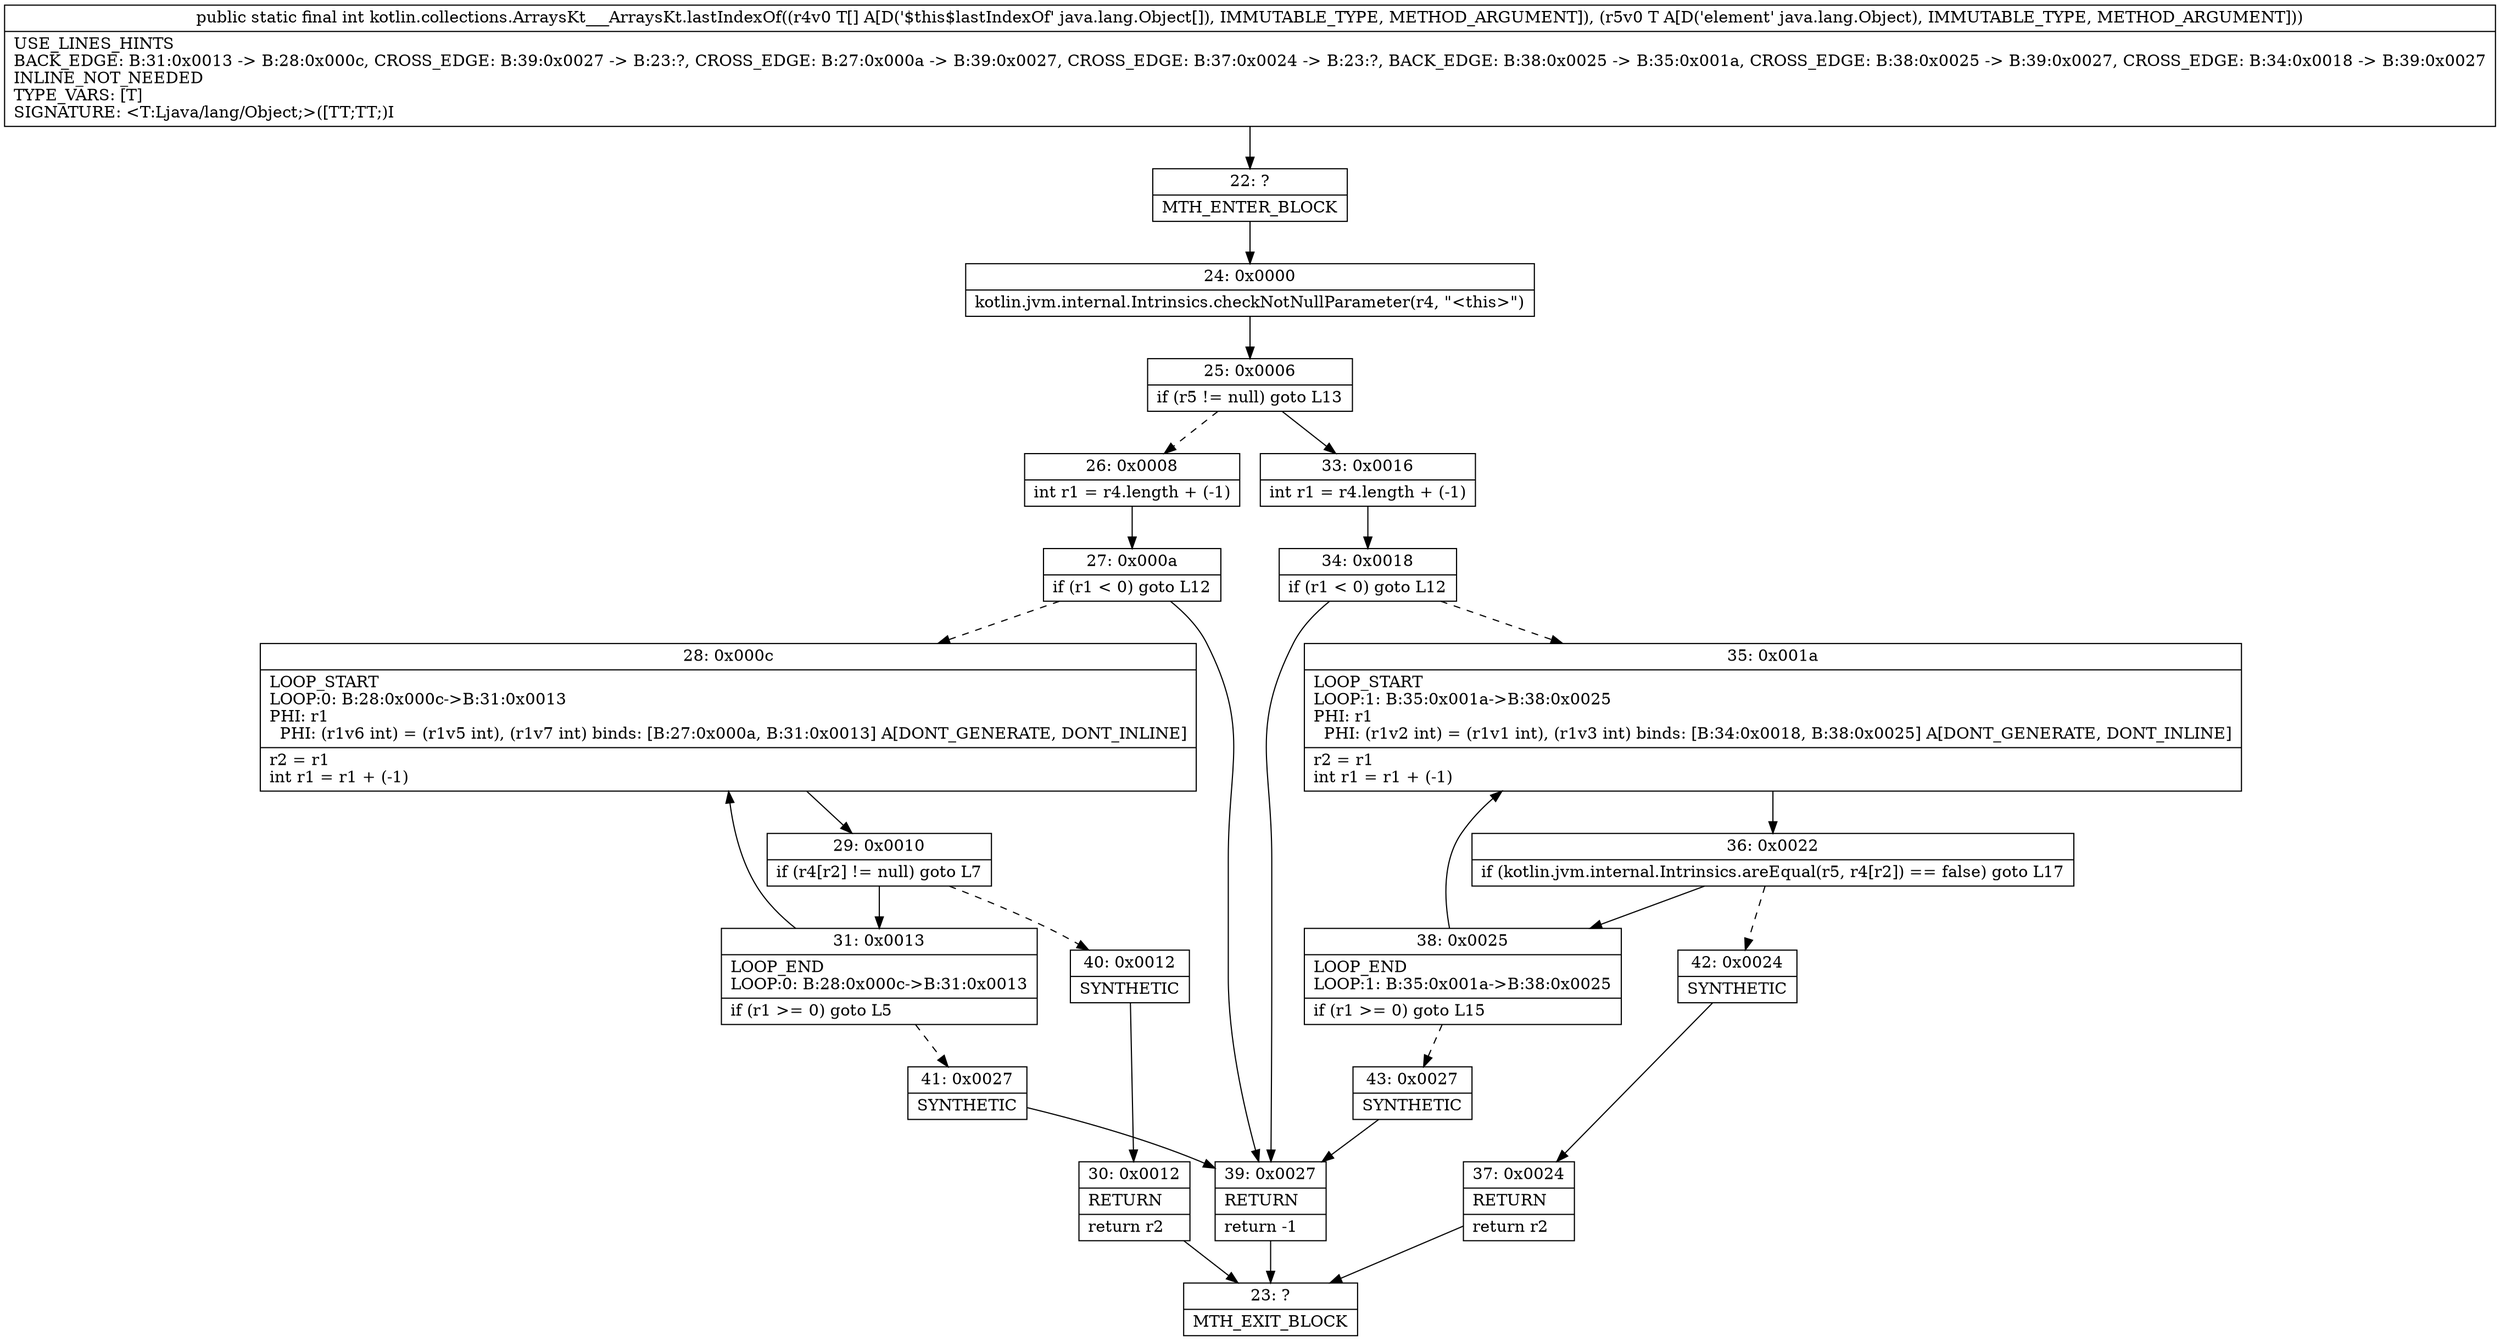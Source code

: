 digraph "CFG forkotlin.collections.ArraysKt___ArraysKt.lastIndexOf([Ljava\/lang\/Object;Ljava\/lang\/Object;)I" {
Node_22 [shape=record,label="{22\:\ ?|MTH_ENTER_BLOCK\l}"];
Node_24 [shape=record,label="{24\:\ 0x0000|kotlin.jvm.internal.Intrinsics.checkNotNullParameter(r4, \"\<this\>\")\l}"];
Node_25 [shape=record,label="{25\:\ 0x0006|if (r5 != null) goto L13\l}"];
Node_26 [shape=record,label="{26\:\ 0x0008|int r1 = r4.length + (\-1)\l}"];
Node_27 [shape=record,label="{27\:\ 0x000a|if (r1 \< 0) goto L12\l}"];
Node_28 [shape=record,label="{28\:\ 0x000c|LOOP_START\lLOOP:0: B:28:0x000c\-\>B:31:0x0013\lPHI: r1 \l  PHI: (r1v6 int) = (r1v5 int), (r1v7 int) binds: [B:27:0x000a, B:31:0x0013] A[DONT_GENERATE, DONT_INLINE]\l|r2 = r1\lint r1 = r1 + (\-1)\l}"];
Node_29 [shape=record,label="{29\:\ 0x0010|if (r4[r2] != null) goto L7\l}"];
Node_31 [shape=record,label="{31\:\ 0x0013|LOOP_END\lLOOP:0: B:28:0x000c\-\>B:31:0x0013\l|if (r1 \>= 0) goto L5\l}"];
Node_41 [shape=record,label="{41\:\ 0x0027|SYNTHETIC\l}"];
Node_40 [shape=record,label="{40\:\ 0x0012|SYNTHETIC\l}"];
Node_30 [shape=record,label="{30\:\ 0x0012|RETURN\l|return r2\l}"];
Node_23 [shape=record,label="{23\:\ ?|MTH_EXIT_BLOCK\l}"];
Node_39 [shape=record,label="{39\:\ 0x0027|RETURN\l|return \-1\l}"];
Node_33 [shape=record,label="{33\:\ 0x0016|int r1 = r4.length + (\-1)\l}"];
Node_34 [shape=record,label="{34\:\ 0x0018|if (r1 \< 0) goto L12\l}"];
Node_35 [shape=record,label="{35\:\ 0x001a|LOOP_START\lLOOP:1: B:35:0x001a\-\>B:38:0x0025\lPHI: r1 \l  PHI: (r1v2 int) = (r1v1 int), (r1v3 int) binds: [B:34:0x0018, B:38:0x0025] A[DONT_GENERATE, DONT_INLINE]\l|r2 = r1\lint r1 = r1 + (\-1)\l}"];
Node_36 [shape=record,label="{36\:\ 0x0022|if (kotlin.jvm.internal.Intrinsics.areEqual(r5, r4[r2]) == false) goto L17\l}"];
Node_38 [shape=record,label="{38\:\ 0x0025|LOOP_END\lLOOP:1: B:35:0x001a\-\>B:38:0x0025\l|if (r1 \>= 0) goto L15\l}"];
Node_43 [shape=record,label="{43\:\ 0x0027|SYNTHETIC\l}"];
Node_42 [shape=record,label="{42\:\ 0x0024|SYNTHETIC\l}"];
Node_37 [shape=record,label="{37\:\ 0x0024|RETURN\l|return r2\l}"];
MethodNode[shape=record,label="{public static final int kotlin.collections.ArraysKt___ArraysKt.lastIndexOf((r4v0 T[] A[D('$this$lastIndexOf' java.lang.Object[]), IMMUTABLE_TYPE, METHOD_ARGUMENT]), (r5v0 T A[D('element' java.lang.Object), IMMUTABLE_TYPE, METHOD_ARGUMENT]))  | USE_LINES_HINTS\lBACK_EDGE: B:31:0x0013 \-\> B:28:0x000c, CROSS_EDGE: B:39:0x0027 \-\> B:23:?, CROSS_EDGE: B:27:0x000a \-\> B:39:0x0027, CROSS_EDGE: B:37:0x0024 \-\> B:23:?, BACK_EDGE: B:38:0x0025 \-\> B:35:0x001a, CROSS_EDGE: B:38:0x0025 \-\> B:39:0x0027, CROSS_EDGE: B:34:0x0018 \-\> B:39:0x0027\lINLINE_NOT_NEEDED\lTYPE_VARS: [T]\lSIGNATURE: \<T:Ljava\/lang\/Object;\>([TT;TT;)I\l}"];
MethodNode -> Node_22;Node_22 -> Node_24;
Node_24 -> Node_25;
Node_25 -> Node_26[style=dashed];
Node_25 -> Node_33;
Node_26 -> Node_27;
Node_27 -> Node_28[style=dashed];
Node_27 -> Node_39;
Node_28 -> Node_29;
Node_29 -> Node_31;
Node_29 -> Node_40[style=dashed];
Node_31 -> Node_28;
Node_31 -> Node_41[style=dashed];
Node_41 -> Node_39;
Node_40 -> Node_30;
Node_30 -> Node_23;
Node_39 -> Node_23;
Node_33 -> Node_34;
Node_34 -> Node_35[style=dashed];
Node_34 -> Node_39;
Node_35 -> Node_36;
Node_36 -> Node_38;
Node_36 -> Node_42[style=dashed];
Node_38 -> Node_35;
Node_38 -> Node_43[style=dashed];
Node_43 -> Node_39;
Node_42 -> Node_37;
Node_37 -> Node_23;
}

